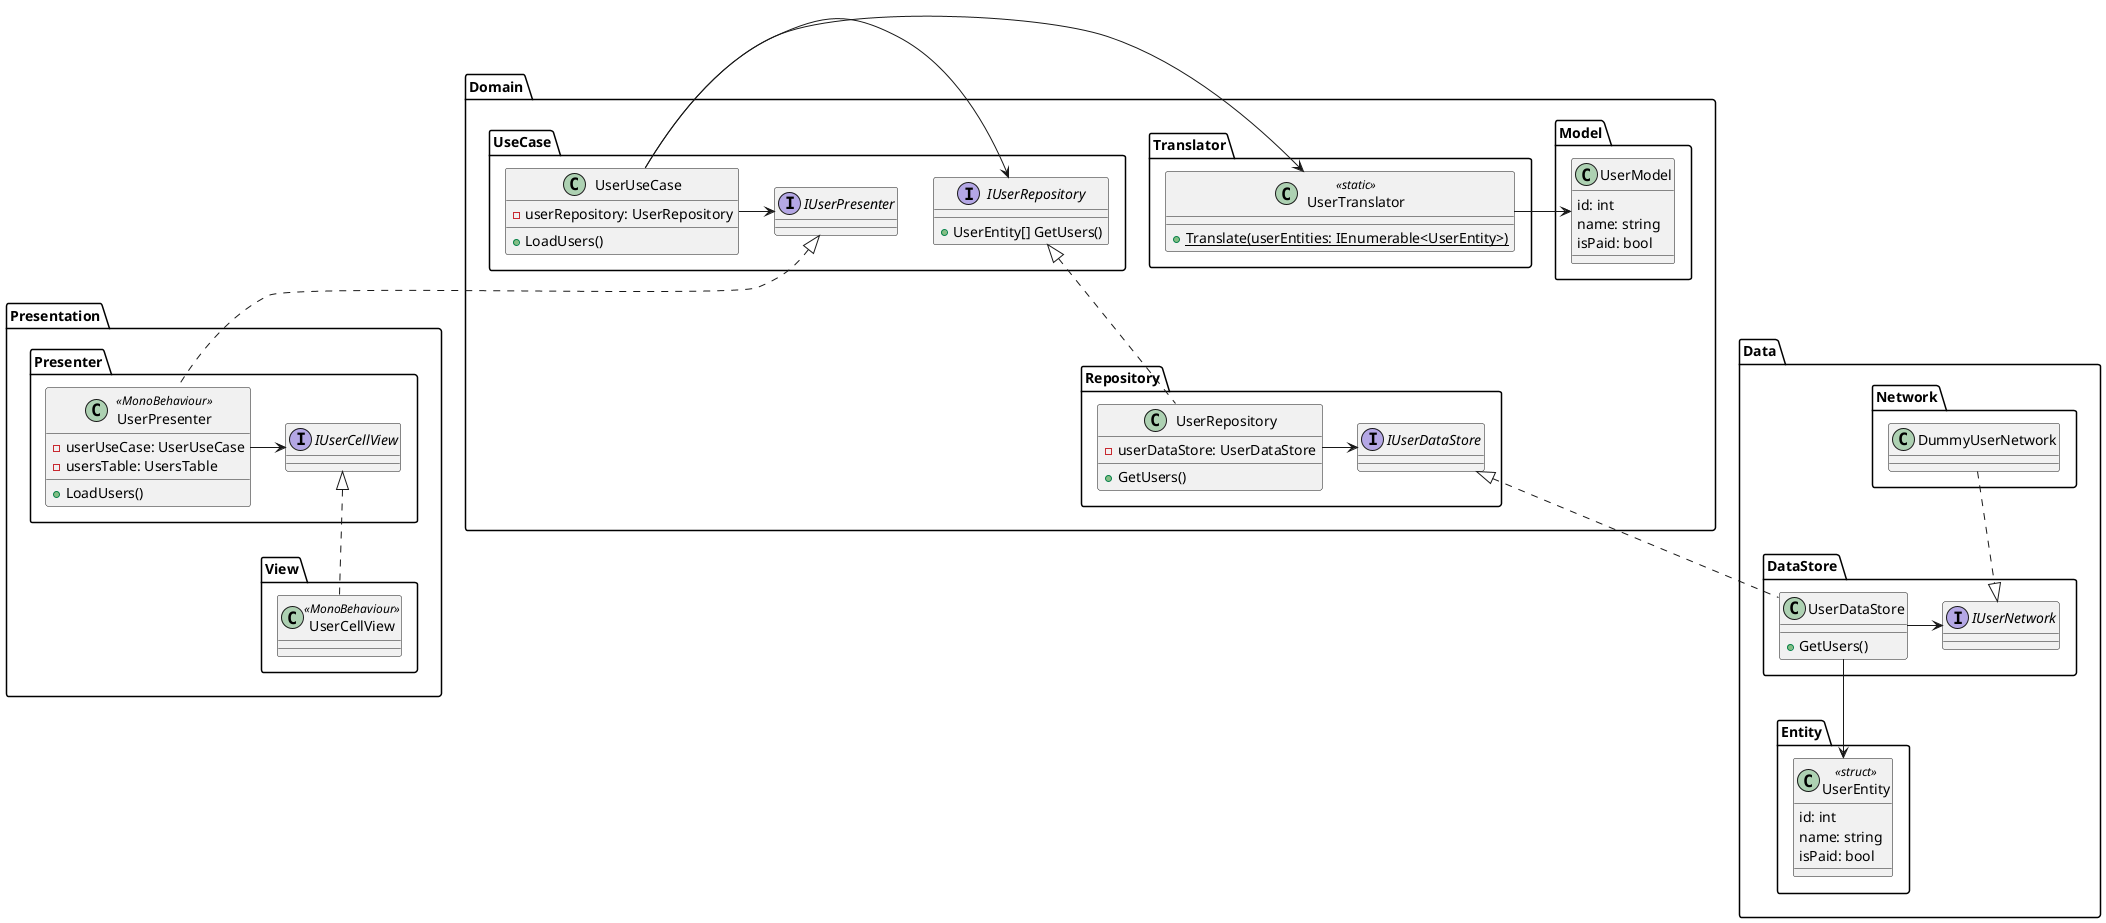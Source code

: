 ﻿'ユーザーデータがたまってるデータベースにリクエストしてレスポンスが帰ってきてワールドに変化があるところまで
'clean architectureベースで

@startuml
package Presentation
{
    package View
    {   
        class UserCellView << MonoBehaviour >>
        {
            
        }
    }
    
    package Presenter
    {
        interface IUserCellView
        {
        
        }

        class UserPresenter << MonoBehaviour >>
        {
            - userUseCase: UserUseCase
            - usersTable: UsersTable
            
            + LoadUsers()
        }
        
        UserPresenter -> IUserCellView
        IUserCellView <|.. UserCellView
    }
}

package Domain
{
    package Model
    {
        class UserModel
        {
            id: int
            name: string
            isPaid: bool
        }
    }
    
    package Translator
    {
        class UserTranslator <<static>>
        {
            + {static} Translate(userEntities: IEnumerable<UserEntity>)
        }
        
        UserTranslator -> UserModel
    }
    
    package UseCase
    {
        interface IUserPresenter
        {
            
        }
        
        interface IUserRepository
        {
            + UserEntity[] GetUsers()
        }
    
        class UserUseCase
        {
            - userRepository: UserRepository
            + LoadUsers()
        }
        
        UserUseCase -> IUserPresenter
        UserUseCase -> IUserRepository
        UserUseCase -> UserTranslator
        IUserPresenter <|.. UserPresenter
        
        
    }
    
    package Repository
    {
        interface IUserDataStore
        {
        }
    
        class UserRepository
        {
            - userDataStore: UserDataStore
            + GetUsers()
        }
        
        IUserRepository <|.. UserRepository
        UserRepository -> IUserDataStore
    }
}

package Data
{
    package DataStore
    {
        interface IUserNetwork
        {
        }
    
        class UserDataStore
        {
            + GetUsers()
        }
        
        IUserDataStore <|.. UserDataStore
        UserDataStore -> IUserNetwork
    }
    
    package Entity
    {
        class UserEntity << struct >>
        {
            id: int
            name: string
            isPaid: bool
        }
    }
    
    package Network
    {
        class DummyUserNetwork
        {
            
        }
        
        DummyUserNetwork ..|> IUserNetwork
    }
    
    UserDataStore -down-> UserEntity
}

@enduml